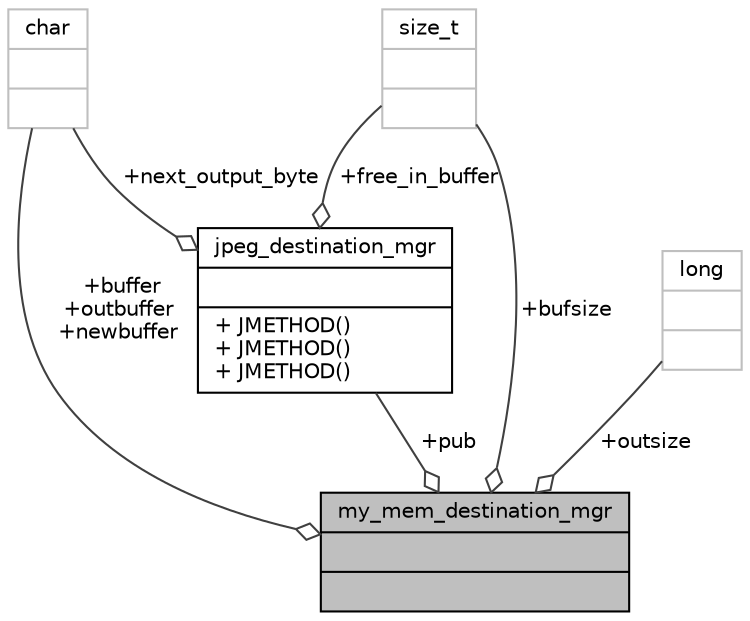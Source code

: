digraph "my_mem_destination_mgr"
{
 // LATEX_PDF_SIZE
  bgcolor="transparent";
  edge [fontname="Helvetica",fontsize="10",labelfontname="Helvetica",labelfontsize="10"];
  node [fontname="Helvetica",fontsize="10",shape=record];
  Node1 [label="{my_mem_destination_mgr\n||}",height=0.2,width=0.4,color="black", fillcolor="grey75", style="filled", fontcolor="black",tooltip=" "];
  Node2 -> Node1 [color="grey25",fontsize="10",style="solid",label=" +buffer\n+outbuffer\n+newbuffer" ,arrowhead="odiamond",fontname="Helvetica"];
  Node2 [label="{char\n||}",height=0.2,width=0.4,color="grey75",tooltip=" "];
  Node3 -> Node1 [color="grey25",fontsize="10",style="solid",label=" +bufsize" ,arrowhead="odiamond",fontname="Helvetica"];
  Node3 [label="{size_t\n||}",height=0.2,width=0.4,color="grey75",tooltip=" "];
  Node4 -> Node1 [color="grey25",fontsize="10",style="solid",label=" +pub" ,arrowhead="odiamond",fontname="Helvetica"];
  Node4 [label="{jpeg_destination_mgr\n||+ JMETHOD()\l+ JMETHOD()\l+ JMETHOD()\l}",height=0.2,width=0.4,color="black",URL="$structjpeg__destination__mgr.html",tooltip=" "];
  Node2 -> Node4 [color="grey25",fontsize="10",style="solid",label=" +next_output_byte" ,arrowhead="odiamond",fontname="Helvetica"];
  Node3 -> Node4 [color="grey25",fontsize="10",style="solid",label=" +free_in_buffer" ,arrowhead="odiamond",fontname="Helvetica"];
  Node5 -> Node1 [color="grey25",fontsize="10",style="solid",label=" +outsize" ,arrowhead="odiamond",fontname="Helvetica"];
  Node5 [label="{long\n||}",height=0.2,width=0.4,color="grey75",tooltip=" "];
}
